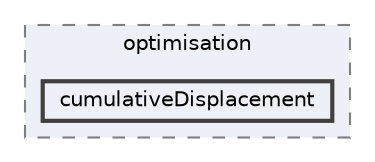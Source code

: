 digraph "applications/utilities/postProcessing/optimisation/cumulativeDisplacement"
{
 // LATEX_PDF_SIZE
  bgcolor="transparent";
  edge [fontname=Helvetica,fontsize=10,labelfontname=Helvetica,labelfontsize=10];
  node [fontname=Helvetica,fontsize=10,shape=box,height=0.2,width=0.4];
  compound=true
  subgraph clusterdir_f60f4f731e7d258de70031681d144881 {
    graph [ bgcolor="#edf0f7", pencolor="grey50", label="optimisation", fontname=Helvetica,fontsize=10 style="filled,dashed", URL="dir_f60f4f731e7d258de70031681d144881.html",tooltip=""]
  dir_71092b16f0ce64af1b8b9fc42714cd1c [label="cumulativeDisplacement", fillcolor="#edf0f7", color="grey25", style="filled,bold", URL="dir_71092b16f0ce64af1b8b9fc42714cd1c.html",tooltip=""];
  }
}

